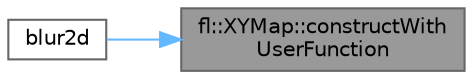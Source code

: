 digraph "fl::XYMap::constructWithUserFunction"
{
 // LATEX_PDF_SIZE
  bgcolor="transparent";
  edge [fontname=Helvetica,fontsize=10,labelfontname=Helvetica,labelfontsize=10];
  node [fontname=Helvetica,fontsize=10,shape=box,height=0.2,width=0.4];
  rankdir="RL";
  Node1 [id="Node000001",label="fl::XYMap::constructWith\lUserFunction",height=0.2,width=0.4,color="gray40", fillcolor="grey60", style="filled", fontcolor="black",tooltip=" "];
  Node1 -> Node2 [id="edge1_Node000001_Node000002",dir="back",color="steelblue1",style="solid",tooltip=" "];
  Node2 [id="Node000002",label="blur2d",height=0.2,width=0.4,color="grey40", fillcolor="white", style="filled",URL="$da/d2d/colorutils_8cpp_ae97f9574ca4fa1a7ab65782b2a804fba.html#ae97f9574ca4fa1a7ab65782b2a804fba",tooltip=" "];
}
